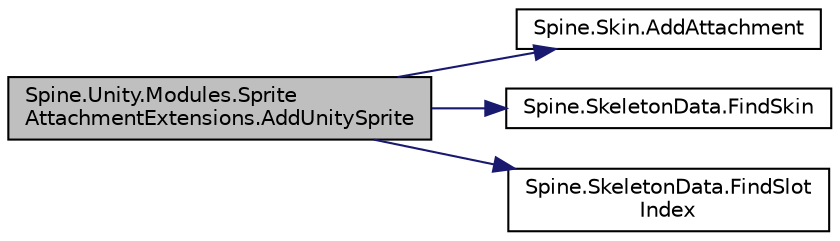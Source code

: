 digraph "Spine.Unity.Modules.SpriteAttachmentExtensions.AddUnitySprite"
{
 // LATEX_PDF_SIZE
  edge [fontname="Helvetica",fontsize="10",labelfontname="Helvetica",labelfontsize="10"];
  node [fontname="Helvetica",fontsize="10",shape=record];
  rankdir="LR";
  Node1 [label="Spine.Unity.Modules.Sprite\lAttachmentExtensions.AddUnitySprite",height=0.2,width=0.4,color="black", fillcolor="grey75", style="filled", fontcolor="black",tooltip=" "];
  Node1 -> Node2 [color="midnightblue",fontsize="10",style="solid"];
  Node2 [label="Spine.Skin.AddAttachment",height=0.2,width=0.4,color="black", fillcolor="white", style="filled",URL="$class_spine_1_1_skin.html#a2261ca4391e956e48a6cb45eff6d5676",tooltip="Adds an attachment to the skin for the specified slot index and name. If the name already exists for ..."];
  Node1 -> Node3 [color="midnightblue",fontsize="10",style="solid"];
  Node3 [label="Spine.SkeletonData.FindSkin",height=0.2,width=0.4,color="black", fillcolor="white", style="filled",URL="$class_spine_1_1_skeleton_data.html#a6f87af52a59ff01da994c5ae68397369",tooltip="May be null."];
  Node1 -> Node4 [color="midnightblue",fontsize="10",style="solid"];
  Node4 [label="Spine.SkeletonData.FindSlot\lIndex",height=0.2,width=0.4,color="black", fillcolor="white", style="filled",URL="$class_spine_1_1_skeleton_data.html#ab83e3ab9fbf2c1a3f2d800bffc482985",tooltip="-1 if the slot was not found."];
}
